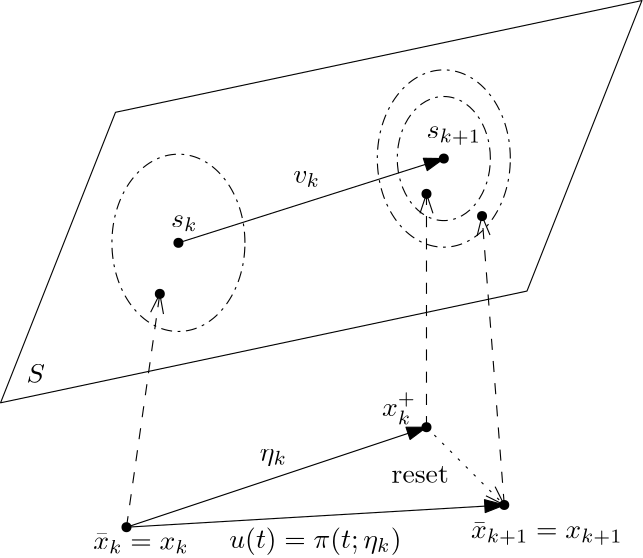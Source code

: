 <?xml version="1.0"?>
<!DOCTYPE ipe SYSTEM "ipe.dtd">
<ipe version="70005" creator="Ipe 7.1.5">
<info created="D:20141119180806" modified="D:20141119181001"/>
<ipestyle name="basic">
<symbol name="arrow/arc(spx)">
<path stroke="sym-stroke" fill="sym-stroke" pen="sym-pen">
0 0 m
-1 0.333 l
-1 -0.333 l
h
</path>
</symbol>
<symbol name="arrow/farc(spx)">
<path stroke="sym-stroke" fill="white" pen="sym-pen">
0 0 m
-1 0.333 l
-1 -0.333 l
h
</path>
</symbol>
<symbol name="mark/circle(sx)" transformations="translations">
<path fill="sym-stroke">
0.6 0 0 0.6 0 0 e
0.4 0 0 0.4 0 0 e
</path>
</symbol>
<symbol name="mark/disk(sx)" transformations="translations">
<path fill="sym-stroke">
0.6 0 0 0.6 0 0 e
</path>
</symbol>
<symbol name="mark/fdisk(sfx)" transformations="translations">
<group>
<path fill="sym-fill">
0.5 0 0 0.5 0 0 e
</path>
<path fill="sym-stroke" fillrule="eofill">
0.6 0 0 0.6 0 0 e
0.4 0 0 0.4 0 0 e
</path>
</group>
</symbol>
<symbol name="mark/box(sx)" transformations="translations">
<path fill="sym-stroke" fillrule="eofill">
-0.6 -0.6 m
0.6 -0.6 l
0.6 0.6 l
-0.6 0.6 l
h
-0.4 -0.4 m
0.4 -0.4 l
0.4 0.4 l
-0.4 0.4 l
h
</path>
</symbol>
<symbol name="mark/square(sx)" transformations="translations">
<path fill="sym-stroke">
-0.6 -0.6 m
0.6 -0.6 l
0.6 0.6 l
-0.6 0.6 l
h
</path>
</symbol>
<symbol name="mark/fsquare(sfx)" transformations="translations">
<group>
<path fill="sym-fill">
-0.5 -0.5 m
0.5 -0.5 l
0.5 0.5 l
-0.5 0.5 l
h
</path>
<path fill="sym-stroke" fillrule="eofill">
-0.6 -0.6 m
0.6 -0.6 l
0.6 0.6 l
-0.6 0.6 l
h
-0.4 -0.4 m
0.4 -0.4 l
0.4 0.4 l
-0.4 0.4 l
h
</path>
</group>
</symbol>
<symbol name="mark/cross(sx)" transformations="translations">
<group>
<path fill="sym-stroke">
-0.43 -0.57 m
0.57 0.43 l
0.43 0.57 l
-0.57 -0.43 l
h
</path>
<path fill="sym-stroke">
-0.43 0.57 m
0.57 -0.43 l
0.43 -0.57 l
-0.57 0.43 l
h
</path>
</group>
</symbol>
<symbol name="arrow/fnormal(spx)">
<path stroke="sym-stroke" fill="white" pen="sym-pen">
0 0 m
-1 0.333 l
-1 -0.333 l
h
</path>
</symbol>
<symbol name="arrow/pointed(spx)">
<path stroke="sym-stroke" fill="sym-stroke" pen="sym-pen">
0 0 m
-1 0.333 l
-0.8 0 l
-1 -0.333 l
h
</path>
</symbol>
<symbol name="arrow/fpointed(spx)">
<path stroke="sym-stroke" fill="white" pen="sym-pen">
0 0 m
-1 0.333 l
-0.8 0 l
-1 -0.333 l
h
</path>
</symbol>
<symbol name="arrow/linear(spx)">
<path stroke="sym-stroke" pen="sym-pen">
-1 0.333 m
0 0 l
-1 -0.333 l
</path>
</symbol>
<symbol name="arrow/fdouble(spx)">
<path stroke="sym-stroke" fill="white" pen="sym-pen">
0 0 m
-1 0.333 l
-1 -0.333 l
h
-1 0 m
-2 0.333 l
-2 -0.333 l
h
</path>
</symbol>
<symbol name="arrow/double(spx)">
<path stroke="sym-stroke" fill="sym-stroke" pen="sym-pen">
0 0 m
-1 0.333 l
-1 -0.333 l
h
-1 0 m
-2 0.333 l
-2 -0.333 l
h
</path>
</symbol>
<pen name="heavier" value="0.8"/>
<pen name="fat" value="1.2"/>
<pen name="ultrafat" value="2"/>
<symbolsize name="large" value="5"/>
<symbolsize name="small" value="2"/>
<symbolsize name="tiny" value="1.1"/>
<arrowsize name="large" value="10"/>
<arrowsize name="small" value="5"/>
<arrowsize name="tiny" value="3"/>
<color name="red" value="1 0 0"/>
<color name="green" value="0 1 0"/>
<color name="blue" value="0 0 1"/>
<color name="yellow" value="1 1 0"/>
<color name="orange" value="1 0.647 0"/>
<color name="gold" value="1 0.843 0"/>
<color name="purple" value="0.627 0.125 0.941"/>
<color name="gray" value="0.745"/>
<color name="brown" value="0.647 0.165 0.165"/>
<color name="navy" value="0 0 0.502"/>
<color name="pink" value="1 0.753 0.796"/>
<color name="seagreen" value="0.18 0.545 0.341"/>
<color name="turquoise" value="0.251 0.878 0.816"/>
<color name="violet" value="0.933 0.51 0.933"/>
<color name="darkblue" value="0 0 0.545"/>
<color name="darkcyan" value="0 0.545 0.545"/>
<color name="darkgray" value="0.663"/>
<color name="darkgreen" value="0 0.392 0"/>
<color name="darkmagenta" value="0.545 0 0.545"/>
<color name="darkorange" value="1 0.549 0"/>
<color name="darkred" value="0.545 0 0"/>
<color name="lightblue" value="0.678 0.847 0.902"/>
<color name="lightcyan" value="0.878 1 1"/>
<color name="lightgray" value="0.827"/>
<color name="lightgreen" value="0.565 0.933 0.565"/>
<color name="lightyellow" value="1 1 0.878"/>
<dashstyle name="dashed" value="[4] 0"/>
<dashstyle name="dotted" value="[1 3] 0"/>
<dashstyle name="dash dotted" value="[4 2 1 2] 0"/>
<dashstyle name="dash dot dotted" value="[4 2 1 2 1 2] 0"/>
<textsize name="large" value="\large"/>
<textsize name="Large" value="\Large"/>
<textsize name="LARGE" value="\LARGE"/>
<textsize name="huge" value="\huge"/>
<textsize name="Huge" value="\Huge"/>
<textsize name="small" value="\small"/>
<textsize name="footnote" value="\footnotesize"/>
<textsize name="tiny" value="\tiny"/>
<textstyle name="center" begin="\begin{center}" end="\end{center}"/>
<textstyle name="itemize" begin="\begin{itemize}" end="\end{itemize}"/>
<textstyle name="item" begin="\begin{itemize}\item{}" end="\end{itemize}"/>
<gridsize name="4 pts" value="4"/>
<gridsize name="8 pts (~3 mm)" value="8"/>
<gridsize name="16 pts (~6 mm)" value="16"/>
<gridsize name="32 pts (~12 mm)" value="32"/>
<gridsize name="10 pts (~3.5 mm)" value="10"/>
<gridsize name="20 pts (~7 mm)" value="20"/>
<gridsize name="14 pts (~5 mm)" value="14"/>
<gridsize name="28 pts (~10 mm)" value="28"/>
<gridsize name="56 pts (~20 mm)" value="56"/>
<anglesize name="90 deg" value="90"/>
<anglesize name="60 deg" value="60"/>
<anglesize name="45 deg" value="45"/>
<anglesize name="30 deg" value="30"/>
<anglesize name="22.5 deg" value="22.5"/>
<tiling name="falling" angle="-60" step="4" width="1"/>
<tiling name="rising" angle="30" step="4" width="1"/>
</ipestyle>
<page>
<layer name="alpha"/>
<view layers="alpha" active="alpha"/>
<path layer="alpha" matrix="0.846049 0.179592 0.431062 1.08939 -307.56 -134.263" stroke="black">
112 800 m
112 704 l
336 704 l
336 800 l
h
</path>
<text matrix="1 0 0 1 -12 -20" transformations="translations" pos="112 680" stroke="black" type="label" width="6.683" height="6.808" depth="0" valign="baseline">$S$</text>
<path stroke="black" fill="white" arrow="normal/normal">
154.698 710.371 m
250.237 740.712 l
</path>
<group>
<use matrix="1 0 0 1 -1.30209 2.37088" name="mark/disk(sx)" pos="156 708" size="normal" stroke="black"/>
<path matrix="1.11147 0 0 1.48146 -18.6919 -338.5" stroke="black" dash="dash dotted">
21.5407 0 0 21.5407 156 708 e
</path>
</group>
<text transformations="translations" pos="152 716" stroke="black" type="label" width="9.572" height="4.294" depth="1.49" valign="baseline">$s_k$</text>
<text matrix="1 0 0 1 92 32" transformations="translations" pos="152 716" stroke="black" type="label" width="19.659" height="4.294" depth="2.32" valign="baseline">$s_{k+1}$</text>
<text transformations="translations" pos="196 732" stroke="black" type="label" width="9.731" height="4.294" depth="1.49" valign="baseline">$v_k$</text>
<group>
<use matrix="1 0 0 1 94.2365 32.7125" name="mark/disk(sx)" pos="156 708" size="normal" stroke="black"/>
<path matrix="1.11147 0 0 1.48146 76.8467 -308.158" stroke="black" dash="dash dotted">
21.5407 0 0 21.5407 156 708 e
</path>
<path matrix="0.778031 0 0 1.03702 128.864 6.50288" stroke="black" dash="dash dotted">
21.5407 0 0 21.5407 156 708 e
</path>
</group>
<use name="mark/disk(sx)" pos="136 608" size="normal" stroke="black"/>
<use matrix="1 0 0 1 -8 0" name="mark/disk(sx)" pos="252 644" size="normal" stroke="black"/>
<use matrix="1 0 0 1 12 -4" name="mark/disk(sx)" pos="260 620" size="normal" stroke="black"/>
<use name="mark/disk(sx)" pos="148 692" size="normal" stroke="black"/>
<use name="mark/disk(sx)" pos="244 728" size="normal" stroke="black"/>
<use name="mark/disk(sx)" pos="264 720" size="normal" stroke="black"/>
<path stroke="black" fill="white" dash="dashed" arrow="linear/normal">
136 608 m
148 692 l
</path>
<path stroke="black" fill="white" arrow="normal/normal">
136 608 m
244 644 l
</path>
<text transformations="translations" pos="124 600" stroke="black" type="label" width="34.475" height="5.661" depth="1.49" valign="baseline">$\bar{x}_k = x_k$</text>
<text transformations="translations" pos="228 648" stroke="black" type="label" width="12.308" height="8.584" depth="3" valign="baseline">$x_k^+$</text>
<path stroke="black" fill="white" arrow="normal/normal">
136 608 m
272 616 l
</path>
<path stroke="black" fill="white" dash="dotted" arrow="linear/normal">
244 644 m
272 616 l
</path>
<text matrix="1 0 0 1 136 4" transformations="translations" pos="124 600" stroke="black" type="label" width="54.649" height="5.661" depth="2.32" valign="baseline">$\bar{x}_{k+1} = x_{k+1}$</text>
<path stroke="black" fill="white" dash="dashed" arrow="linear/normal">
244 644 m
244 728 l
</path>
<path stroke="black" fill="white" dash="dashed" arrow="linear/normal">
272 616 m
264 720 l
</path>
<text matrix="1 0 0 1 4 4" transformations="translations" pos="180 628" stroke="black" type="label" width="9.849" height="4.297" depth="1.93" valign="baseline">$\eta_k$</text>
<text matrix="1 0 0 1 12 4" transformations="translations" pos="192 604" stroke="black" type="label" width="61.992" height="7.473" depth="2.49" halign="center" valign="top">$u(t) = \pi(t; \eta_k)$</text>
<text matrix="1 0 0 1 16 -4" transformations="translations" pos="236 628" stroke="black" type="label" width="20.562" height="6.128" depth="0" halign="right" valign="baseline">reset</text>
</page>
</ipe>
